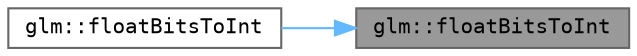 digraph "glm::floatBitsToInt"
{
 // LATEX_PDF_SIZE
  bgcolor="transparent";
  edge [fontname=Terminal,fontsize=10,labelfontname=Helvetica,labelfontsize=10];
  node [fontname=Terminal,fontsize=10,shape=box,height=0.2,width=0.4];
  rankdir="RL";
  Node1 [label="glm::floatBitsToInt",height=0.2,width=0.4,color="gray40", fillcolor="grey60", style="filled", fontcolor="black",tooltip=" "];
  Node1 -> Node2 [dir="back",color="steelblue1",style="solid"];
  Node2 [label="glm::floatBitsToInt",height=0.2,width=0.4,color="grey40", fillcolor="white", style="filled",URL="$group__core__func__common.html#ga364f5957b97616256506f02eb5239a1e",tooltip=" "];
}
